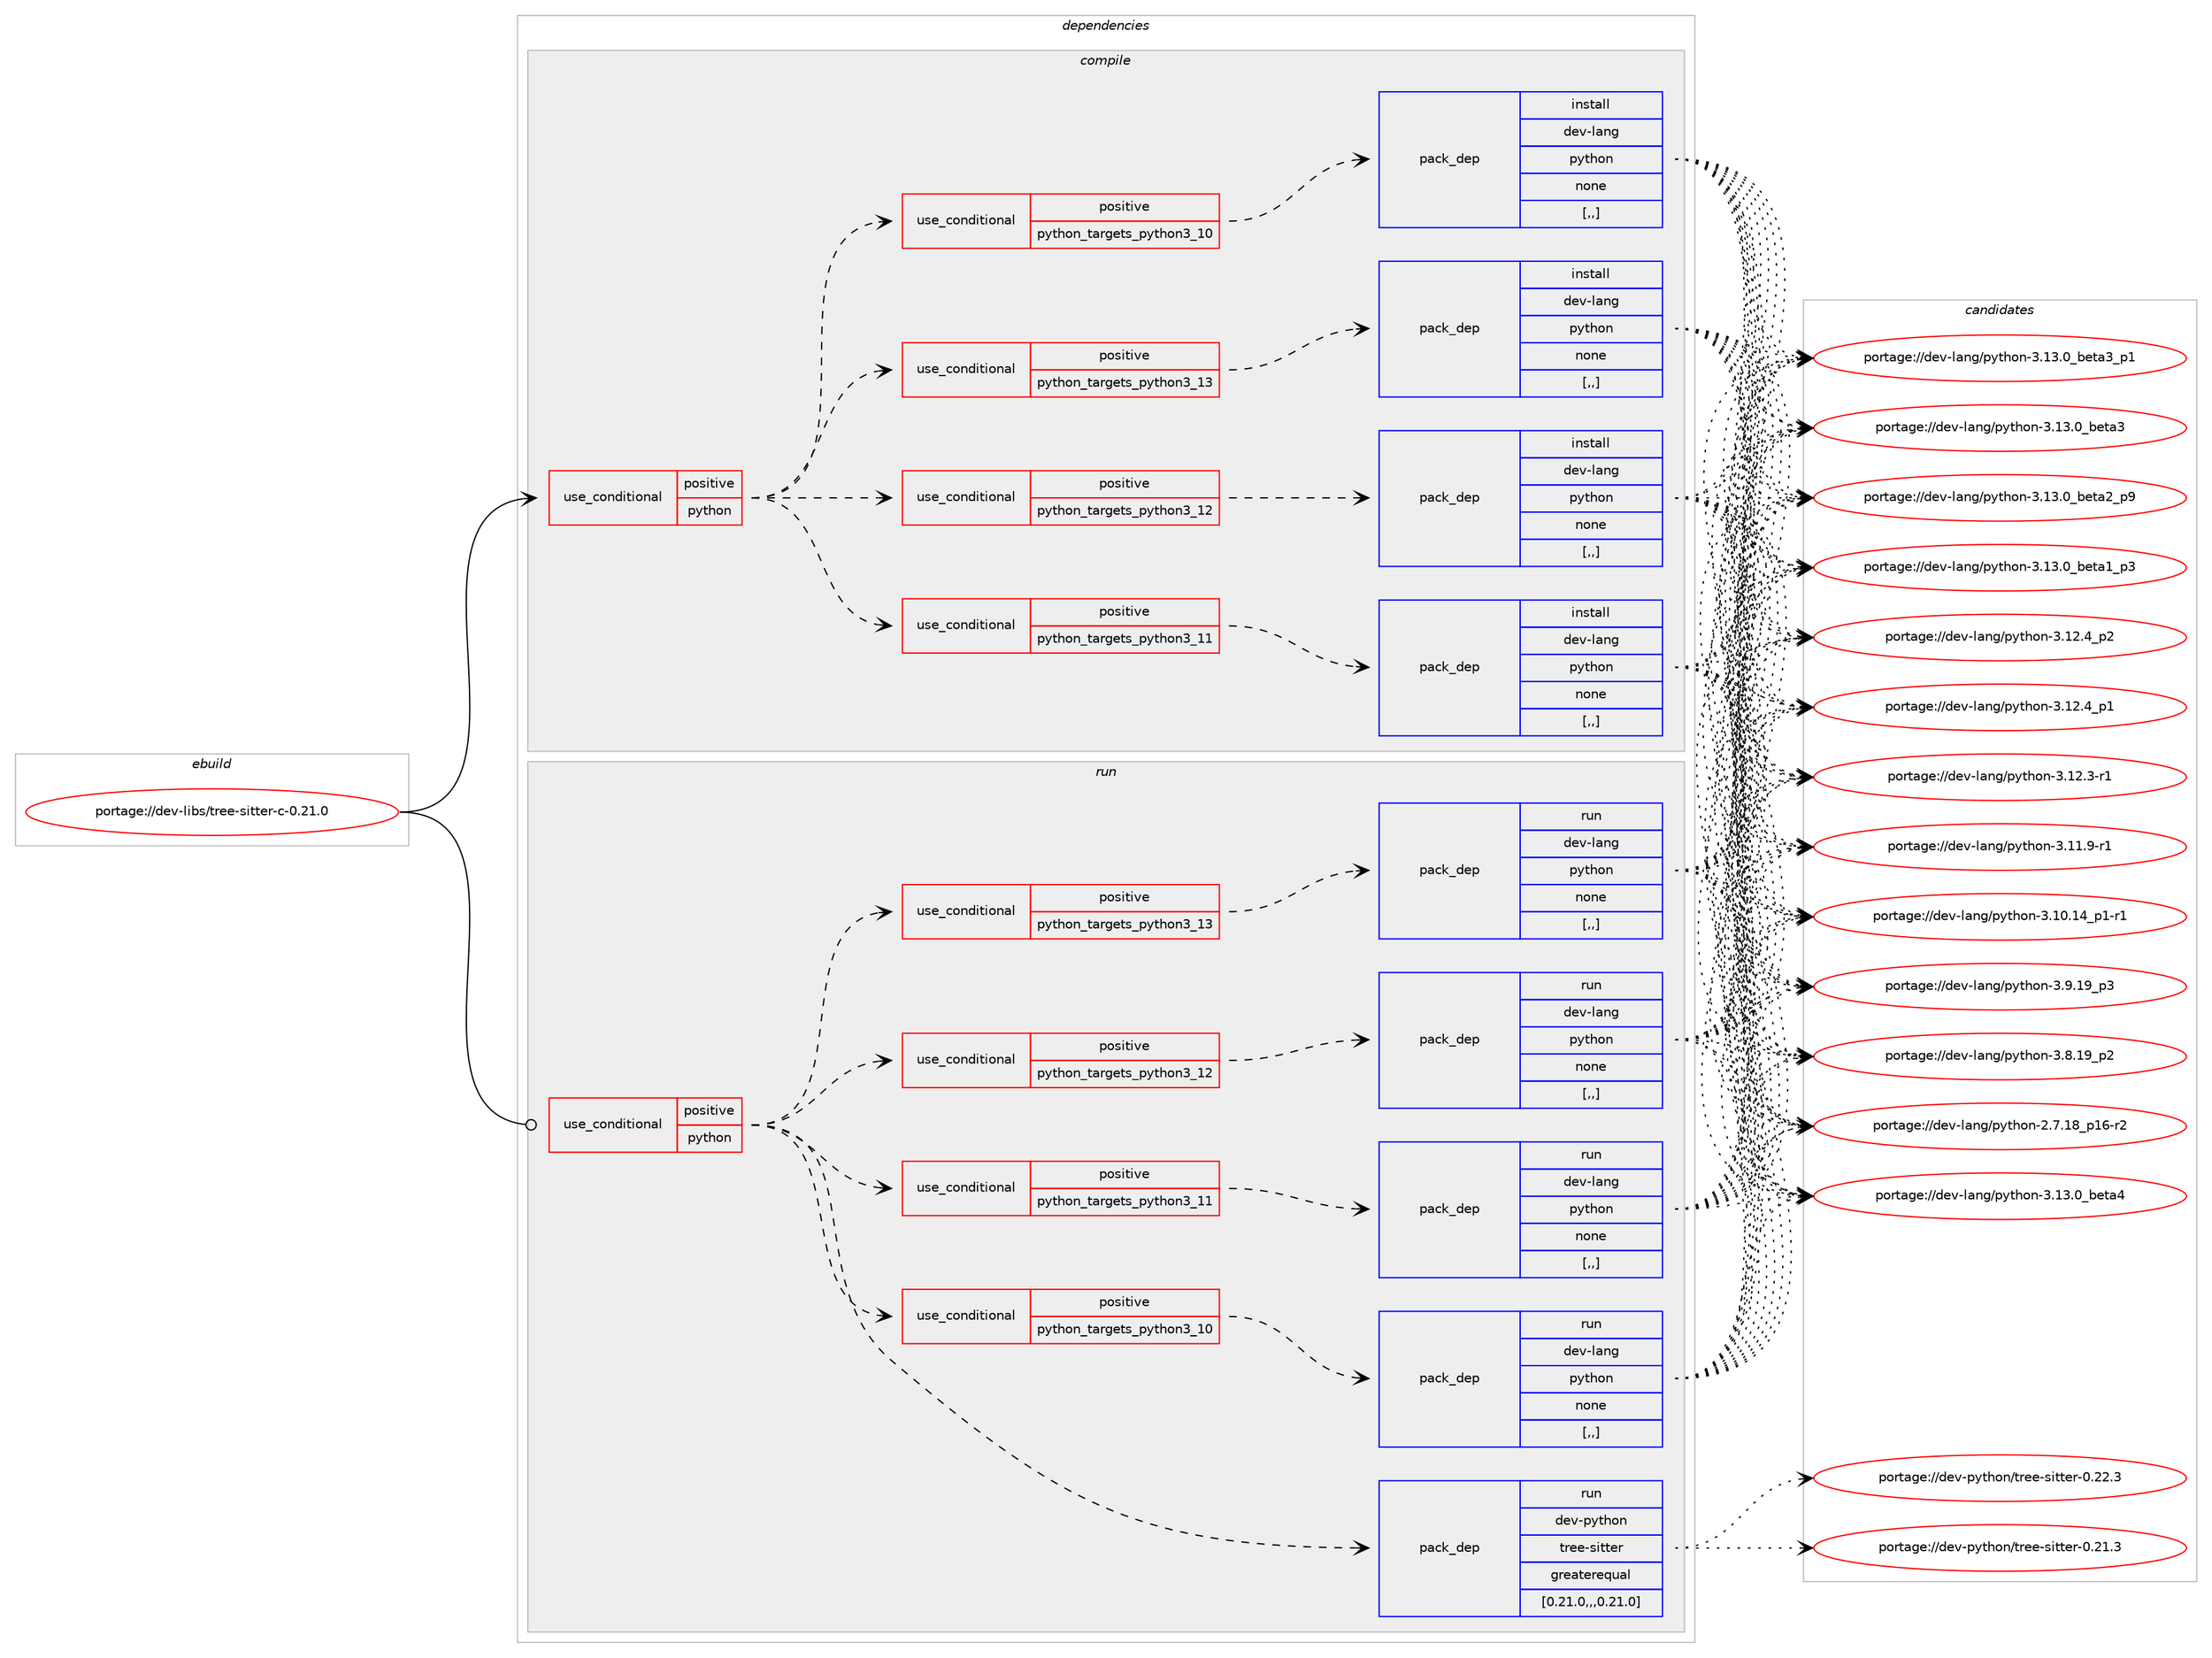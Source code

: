 digraph prolog {

# *************
# Graph options
# *************

newrank=true;
concentrate=true;
compound=true;
graph [rankdir=LR,fontname=Helvetica,fontsize=10,ranksep=1.5];#, ranksep=2.5, nodesep=0.2];
edge  [arrowhead=vee];
node  [fontname=Helvetica,fontsize=10];

# **********
# The ebuild
# **********

subgraph cluster_leftcol {
color=gray;
label=<<i>ebuild</i>>;
id [label="portage://dev-libs/tree-sitter-c-0.21.0", color=red, width=4, href="../dev-libs/tree-sitter-c-0.21.0.svg"];
}

# ****************
# The dependencies
# ****************

subgraph cluster_midcol {
color=gray;
label=<<i>dependencies</i>>;
subgraph cluster_compile {
fillcolor="#eeeeee";
style=filled;
label=<<i>compile</i>>;
subgraph cond28426 {
dependency114820 [label=<<TABLE BORDER="0" CELLBORDER="1" CELLSPACING="0" CELLPADDING="4"><TR><TD ROWSPAN="3" CELLPADDING="10">use_conditional</TD></TR><TR><TD>positive</TD></TR><TR><TD>python</TD></TR></TABLE>>, shape=none, color=red];
subgraph cond28427 {
dependency114821 [label=<<TABLE BORDER="0" CELLBORDER="1" CELLSPACING="0" CELLPADDING="4"><TR><TD ROWSPAN="3" CELLPADDING="10">use_conditional</TD></TR><TR><TD>positive</TD></TR><TR><TD>python_targets_python3_10</TD></TR></TABLE>>, shape=none, color=red];
subgraph pack85195 {
dependency114822 [label=<<TABLE BORDER="0" CELLBORDER="1" CELLSPACING="0" CELLPADDING="4" WIDTH="220"><TR><TD ROWSPAN="6" CELLPADDING="30">pack_dep</TD></TR><TR><TD WIDTH="110">install</TD></TR><TR><TD>dev-lang</TD></TR><TR><TD>python</TD></TR><TR><TD>none</TD></TR><TR><TD>[,,]</TD></TR></TABLE>>, shape=none, color=blue];
}
dependency114821:e -> dependency114822:w [weight=20,style="dashed",arrowhead="vee"];
}
dependency114820:e -> dependency114821:w [weight=20,style="dashed",arrowhead="vee"];
subgraph cond28428 {
dependency114823 [label=<<TABLE BORDER="0" CELLBORDER="1" CELLSPACING="0" CELLPADDING="4"><TR><TD ROWSPAN="3" CELLPADDING="10">use_conditional</TD></TR><TR><TD>positive</TD></TR><TR><TD>python_targets_python3_11</TD></TR></TABLE>>, shape=none, color=red];
subgraph pack85196 {
dependency114824 [label=<<TABLE BORDER="0" CELLBORDER="1" CELLSPACING="0" CELLPADDING="4" WIDTH="220"><TR><TD ROWSPAN="6" CELLPADDING="30">pack_dep</TD></TR><TR><TD WIDTH="110">install</TD></TR><TR><TD>dev-lang</TD></TR><TR><TD>python</TD></TR><TR><TD>none</TD></TR><TR><TD>[,,]</TD></TR></TABLE>>, shape=none, color=blue];
}
dependency114823:e -> dependency114824:w [weight=20,style="dashed",arrowhead="vee"];
}
dependency114820:e -> dependency114823:w [weight=20,style="dashed",arrowhead="vee"];
subgraph cond28429 {
dependency114825 [label=<<TABLE BORDER="0" CELLBORDER="1" CELLSPACING="0" CELLPADDING="4"><TR><TD ROWSPAN="3" CELLPADDING="10">use_conditional</TD></TR><TR><TD>positive</TD></TR><TR><TD>python_targets_python3_12</TD></TR></TABLE>>, shape=none, color=red];
subgraph pack85197 {
dependency114826 [label=<<TABLE BORDER="0" CELLBORDER="1" CELLSPACING="0" CELLPADDING="4" WIDTH="220"><TR><TD ROWSPAN="6" CELLPADDING="30">pack_dep</TD></TR><TR><TD WIDTH="110">install</TD></TR><TR><TD>dev-lang</TD></TR><TR><TD>python</TD></TR><TR><TD>none</TD></TR><TR><TD>[,,]</TD></TR></TABLE>>, shape=none, color=blue];
}
dependency114825:e -> dependency114826:w [weight=20,style="dashed",arrowhead="vee"];
}
dependency114820:e -> dependency114825:w [weight=20,style="dashed",arrowhead="vee"];
subgraph cond28430 {
dependency114827 [label=<<TABLE BORDER="0" CELLBORDER="1" CELLSPACING="0" CELLPADDING="4"><TR><TD ROWSPAN="3" CELLPADDING="10">use_conditional</TD></TR><TR><TD>positive</TD></TR><TR><TD>python_targets_python3_13</TD></TR></TABLE>>, shape=none, color=red];
subgraph pack85198 {
dependency114828 [label=<<TABLE BORDER="0" CELLBORDER="1" CELLSPACING="0" CELLPADDING="4" WIDTH="220"><TR><TD ROWSPAN="6" CELLPADDING="30">pack_dep</TD></TR><TR><TD WIDTH="110">install</TD></TR><TR><TD>dev-lang</TD></TR><TR><TD>python</TD></TR><TR><TD>none</TD></TR><TR><TD>[,,]</TD></TR></TABLE>>, shape=none, color=blue];
}
dependency114827:e -> dependency114828:w [weight=20,style="dashed",arrowhead="vee"];
}
dependency114820:e -> dependency114827:w [weight=20,style="dashed",arrowhead="vee"];
}
id:e -> dependency114820:w [weight=20,style="solid",arrowhead="vee"];
}
subgraph cluster_compileandrun {
fillcolor="#eeeeee";
style=filled;
label=<<i>compile and run</i>>;
}
subgraph cluster_run {
fillcolor="#eeeeee";
style=filled;
label=<<i>run</i>>;
subgraph cond28431 {
dependency114829 [label=<<TABLE BORDER="0" CELLBORDER="1" CELLSPACING="0" CELLPADDING="4"><TR><TD ROWSPAN="3" CELLPADDING="10">use_conditional</TD></TR><TR><TD>positive</TD></TR><TR><TD>python</TD></TR></TABLE>>, shape=none, color=red];
subgraph cond28432 {
dependency114830 [label=<<TABLE BORDER="0" CELLBORDER="1" CELLSPACING="0" CELLPADDING="4"><TR><TD ROWSPAN="3" CELLPADDING="10">use_conditional</TD></TR><TR><TD>positive</TD></TR><TR><TD>python_targets_python3_10</TD></TR></TABLE>>, shape=none, color=red];
subgraph pack85199 {
dependency114831 [label=<<TABLE BORDER="0" CELLBORDER="1" CELLSPACING="0" CELLPADDING="4" WIDTH="220"><TR><TD ROWSPAN="6" CELLPADDING="30">pack_dep</TD></TR><TR><TD WIDTH="110">run</TD></TR><TR><TD>dev-lang</TD></TR><TR><TD>python</TD></TR><TR><TD>none</TD></TR><TR><TD>[,,]</TD></TR></TABLE>>, shape=none, color=blue];
}
dependency114830:e -> dependency114831:w [weight=20,style="dashed",arrowhead="vee"];
}
dependency114829:e -> dependency114830:w [weight=20,style="dashed",arrowhead="vee"];
subgraph cond28433 {
dependency114832 [label=<<TABLE BORDER="0" CELLBORDER="1" CELLSPACING="0" CELLPADDING="4"><TR><TD ROWSPAN="3" CELLPADDING="10">use_conditional</TD></TR><TR><TD>positive</TD></TR><TR><TD>python_targets_python3_11</TD></TR></TABLE>>, shape=none, color=red];
subgraph pack85200 {
dependency114833 [label=<<TABLE BORDER="0" CELLBORDER="1" CELLSPACING="0" CELLPADDING="4" WIDTH="220"><TR><TD ROWSPAN="6" CELLPADDING="30">pack_dep</TD></TR><TR><TD WIDTH="110">run</TD></TR><TR><TD>dev-lang</TD></TR><TR><TD>python</TD></TR><TR><TD>none</TD></TR><TR><TD>[,,]</TD></TR></TABLE>>, shape=none, color=blue];
}
dependency114832:e -> dependency114833:w [weight=20,style="dashed",arrowhead="vee"];
}
dependency114829:e -> dependency114832:w [weight=20,style="dashed",arrowhead="vee"];
subgraph cond28434 {
dependency114834 [label=<<TABLE BORDER="0" CELLBORDER="1" CELLSPACING="0" CELLPADDING="4"><TR><TD ROWSPAN="3" CELLPADDING="10">use_conditional</TD></TR><TR><TD>positive</TD></TR><TR><TD>python_targets_python3_12</TD></TR></TABLE>>, shape=none, color=red];
subgraph pack85201 {
dependency114835 [label=<<TABLE BORDER="0" CELLBORDER="1" CELLSPACING="0" CELLPADDING="4" WIDTH="220"><TR><TD ROWSPAN="6" CELLPADDING="30">pack_dep</TD></TR><TR><TD WIDTH="110">run</TD></TR><TR><TD>dev-lang</TD></TR><TR><TD>python</TD></TR><TR><TD>none</TD></TR><TR><TD>[,,]</TD></TR></TABLE>>, shape=none, color=blue];
}
dependency114834:e -> dependency114835:w [weight=20,style="dashed",arrowhead="vee"];
}
dependency114829:e -> dependency114834:w [weight=20,style="dashed",arrowhead="vee"];
subgraph cond28435 {
dependency114836 [label=<<TABLE BORDER="0" CELLBORDER="1" CELLSPACING="0" CELLPADDING="4"><TR><TD ROWSPAN="3" CELLPADDING="10">use_conditional</TD></TR><TR><TD>positive</TD></TR><TR><TD>python_targets_python3_13</TD></TR></TABLE>>, shape=none, color=red];
subgraph pack85202 {
dependency114837 [label=<<TABLE BORDER="0" CELLBORDER="1" CELLSPACING="0" CELLPADDING="4" WIDTH="220"><TR><TD ROWSPAN="6" CELLPADDING="30">pack_dep</TD></TR><TR><TD WIDTH="110">run</TD></TR><TR><TD>dev-lang</TD></TR><TR><TD>python</TD></TR><TR><TD>none</TD></TR><TR><TD>[,,]</TD></TR></TABLE>>, shape=none, color=blue];
}
dependency114836:e -> dependency114837:w [weight=20,style="dashed",arrowhead="vee"];
}
dependency114829:e -> dependency114836:w [weight=20,style="dashed",arrowhead="vee"];
subgraph pack85203 {
dependency114838 [label=<<TABLE BORDER="0" CELLBORDER="1" CELLSPACING="0" CELLPADDING="4" WIDTH="220"><TR><TD ROWSPAN="6" CELLPADDING="30">pack_dep</TD></TR><TR><TD WIDTH="110">run</TD></TR><TR><TD>dev-python</TD></TR><TR><TD>tree-sitter</TD></TR><TR><TD>greaterequal</TD></TR><TR><TD>[0.21.0,,,0.21.0]</TD></TR></TABLE>>, shape=none, color=blue];
}
dependency114829:e -> dependency114838:w [weight=20,style="dashed",arrowhead="vee"];
}
id:e -> dependency114829:w [weight=20,style="solid",arrowhead="odot"];
}
}

# **************
# The candidates
# **************

subgraph cluster_choices {
rank=same;
color=gray;
label=<<i>candidates</i>>;

subgraph choice85195 {
color=black;
nodesep=1;
choice1001011184510897110103471121211161041111104551464951464895981011169752 [label="portage://dev-lang/python-3.13.0_beta4", color=red, width=4,href="../dev-lang/python-3.13.0_beta4.svg"];
choice10010111845108971101034711212111610411111045514649514648959810111697519511249 [label="portage://dev-lang/python-3.13.0_beta3_p1", color=red, width=4,href="../dev-lang/python-3.13.0_beta3_p1.svg"];
choice1001011184510897110103471121211161041111104551464951464895981011169751 [label="portage://dev-lang/python-3.13.0_beta3", color=red, width=4,href="../dev-lang/python-3.13.0_beta3.svg"];
choice10010111845108971101034711212111610411111045514649514648959810111697509511257 [label="portage://dev-lang/python-3.13.0_beta2_p9", color=red, width=4,href="../dev-lang/python-3.13.0_beta2_p9.svg"];
choice10010111845108971101034711212111610411111045514649514648959810111697499511251 [label="portage://dev-lang/python-3.13.0_beta1_p3", color=red, width=4,href="../dev-lang/python-3.13.0_beta1_p3.svg"];
choice100101118451089711010347112121116104111110455146495046529511250 [label="portage://dev-lang/python-3.12.4_p2", color=red, width=4,href="../dev-lang/python-3.12.4_p2.svg"];
choice100101118451089711010347112121116104111110455146495046529511249 [label="portage://dev-lang/python-3.12.4_p1", color=red, width=4,href="../dev-lang/python-3.12.4_p1.svg"];
choice100101118451089711010347112121116104111110455146495046514511449 [label="portage://dev-lang/python-3.12.3-r1", color=red, width=4,href="../dev-lang/python-3.12.3-r1.svg"];
choice100101118451089711010347112121116104111110455146494946574511449 [label="portage://dev-lang/python-3.11.9-r1", color=red, width=4,href="../dev-lang/python-3.11.9-r1.svg"];
choice100101118451089711010347112121116104111110455146494846495295112494511449 [label="portage://dev-lang/python-3.10.14_p1-r1", color=red, width=4,href="../dev-lang/python-3.10.14_p1-r1.svg"];
choice100101118451089711010347112121116104111110455146574649579511251 [label="portage://dev-lang/python-3.9.19_p3", color=red, width=4,href="../dev-lang/python-3.9.19_p3.svg"];
choice100101118451089711010347112121116104111110455146564649579511250 [label="portage://dev-lang/python-3.8.19_p2", color=red, width=4,href="../dev-lang/python-3.8.19_p2.svg"];
choice100101118451089711010347112121116104111110455046554649569511249544511450 [label="portage://dev-lang/python-2.7.18_p16-r2", color=red, width=4,href="../dev-lang/python-2.7.18_p16-r2.svg"];
dependency114822:e -> choice1001011184510897110103471121211161041111104551464951464895981011169752:w [style=dotted,weight="100"];
dependency114822:e -> choice10010111845108971101034711212111610411111045514649514648959810111697519511249:w [style=dotted,weight="100"];
dependency114822:e -> choice1001011184510897110103471121211161041111104551464951464895981011169751:w [style=dotted,weight="100"];
dependency114822:e -> choice10010111845108971101034711212111610411111045514649514648959810111697509511257:w [style=dotted,weight="100"];
dependency114822:e -> choice10010111845108971101034711212111610411111045514649514648959810111697499511251:w [style=dotted,weight="100"];
dependency114822:e -> choice100101118451089711010347112121116104111110455146495046529511250:w [style=dotted,weight="100"];
dependency114822:e -> choice100101118451089711010347112121116104111110455146495046529511249:w [style=dotted,weight="100"];
dependency114822:e -> choice100101118451089711010347112121116104111110455146495046514511449:w [style=dotted,weight="100"];
dependency114822:e -> choice100101118451089711010347112121116104111110455146494946574511449:w [style=dotted,weight="100"];
dependency114822:e -> choice100101118451089711010347112121116104111110455146494846495295112494511449:w [style=dotted,weight="100"];
dependency114822:e -> choice100101118451089711010347112121116104111110455146574649579511251:w [style=dotted,weight="100"];
dependency114822:e -> choice100101118451089711010347112121116104111110455146564649579511250:w [style=dotted,weight="100"];
dependency114822:e -> choice100101118451089711010347112121116104111110455046554649569511249544511450:w [style=dotted,weight="100"];
}
subgraph choice85196 {
color=black;
nodesep=1;
choice1001011184510897110103471121211161041111104551464951464895981011169752 [label="portage://dev-lang/python-3.13.0_beta4", color=red, width=4,href="../dev-lang/python-3.13.0_beta4.svg"];
choice10010111845108971101034711212111610411111045514649514648959810111697519511249 [label="portage://dev-lang/python-3.13.0_beta3_p1", color=red, width=4,href="../dev-lang/python-3.13.0_beta3_p1.svg"];
choice1001011184510897110103471121211161041111104551464951464895981011169751 [label="portage://dev-lang/python-3.13.0_beta3", color=red, width=4,href="../dev-lang/python-3.13.0_beta3.svg"];
choice10010111845108971101034711212111610411111045514649514648959810111697509511257 [label="portage://dev-lang/python-3.13.0_beta2_p9", color=red, width=4,href="../dev-lang/python-3.13.0_beta2_p9.svg"];
choice10010111845108971101034711212111610411111045514649514648959810111697499511251 [label="portage://dev-lang/python-3.13.0_beta1_p3", color=red, width=4,href="../dev-lang/python-3.13.0_beta1_p3.svg"];
choice100101118451089711010347112121116104111110455146495046529511250 [label="portage://dev-lang/python-3.12.4_p2", color=red, width=4,href="../dev-lang/python-3.12.4_p2.svg"];
choice100101118451089711010347112121116104111110455146495046529511249 [label="portage://dev-lang/python-3.12.4_p1", color=red, width=4,href="../dev-lang/python-3.12.4_p1.svg"];
choice100101118451089711010347112121116104111110455146495046514511449 [label="portage://dev-lang/python-3.12.3-r1", color=red, width=4,href="../dev-lang/python-3.12.3-r1.svg"];
choice100101118451089711010347112121116104111110455146494946574511449 [label="portage://dev-lang/python-3.11.9-r1", color=red, width=4,href="../dev-lang/python-3.11.9-r1.svg"];
choice100101118451089711010347112121116104111110455146494846495295112494511449 [label="portage://dev-lang/python-3.10.14_p1-r1", color=red, width=4,href="../dev-lang/python-3.10.14_p1-r1.svg"];
choice100101118451089711010347112121116104111110455146574649579511251 [label="portage://dev-lang/python-3.9.19_p3", color=red, width=4,href="../dev-lang/python-3.9.19_p3.svg"];
choice100101118451089711010347112121116104111110455146564649579511250 [label="portage://dev-lang/python-3.8.19_p2", color=red, width=4,href="../dev-lang/python-3.8.19_p2.svg"];
choice100101118451089711010347112121116104111110455046554649569511249544511450 [label="portage://dev-lang/python-2.7.18_p16-r2", color=red, width=4,href="../dev-lang/python-2.7.18_p16-r2.svg"];
dependency114824:e -> choice1001011184510897110103471121211161041111104551464951464895981011169752:w [style=dotted,weight="100"];
dependency114824:e -> choice10010111845108971101034711212111610411111045514649514648959810111697519511249:w [style=dotted,weight="100"];
dependency114824:e -> choice1001011184510897110103471121211161041111104551464951464895981011169751:w [style=dotted,weight="100"];
dependency114824:e -> choice10010111845108971101034711212111610411111045514649514648959810111697509511257:w [style=dotted,weight="100"];
dependency114824:e -> choice10010111845108971101034711212111610411111045514649514648959810111697499511251:w [style=dotted,weight="100"];
dependency114824:e -> choice100101118451089711010347112121116104111110455146495046529511250:w [style=dotted,weight="100"];
dependency114824:e -> choice100101118451089711010347112121116104111110455146495046529511249:w [style=dotted,weight="100"];
dependency114824:e -> choice100101118451089711010347112121116104111110455146495046514511449:w [style=dotted,weight="100"];
dependency114824:e -> choice100101118451089711010347112121116104111110455146494946574511449:w [style=dotted,weight="100"];
dependency114824:e -> choice100101118451089711010347112121116104111110455146494846495295112494511449:w [style=dotted,weight="100"];
dependency114824:e -> choice100101118451089711010347112121116104111110455146574649579511251:w [style=dotted,weight="100"];
dependency114824:e -> choice100101118451089711010347112121116104111110455146564649579511250:w [style=dotted,weight="100"];
dependency114824:e -> choice100101118451089711010347112121116104111110455046554649569511249544511450:w [style=dotted,weight="100"];
}
subgraph choice85197 {
color=black;
nodesep=1;
choice1001011184510897110103471121211161041111104551464951464895981011169752 [label="portage://dev-lang/python-3.13.0_beta4", color=red, width=4,href="../dev-lang/python-3.13.0_beta4.svg"];
choice10010111845108971101034711212111610411111045514649514648959810111697519511249 [label="portage://dev-lang/python-3.13.0_beta3_p1", color=red, width=4,href="../dev-lang/python-3.13.0_beta3_p1.svg"];
choice1001011184510897110103471121211161041111104551464951464895981011169751 [label="portage://dev-lang/python-3.13.0_beta3", color=red, width=4,href="../dev-lang/python-3.13.0_beta3.svg"];
choice10010111845108971101034711212111610411111045514649514648959810111697509511257 [label="portage://dev-lang/python-3.13.0_beta2_p9", color=red, width=4,href="../dev-lang/python-3.13.0_beta2_p9.svg"];
choice10010111845108971101034711212111610411111045514649514648959810111697499511251 [label="portage://dev-lang/python-3.13.0_beta1_p3", color=red, width=4,href="../dev-lang/python-3.13.0_beta1_p3.svg"];
choice100101118451089711010347112121116104111110455146495046529511250 [label="portage://dev-lang/python-3.12.4_p2", color=red, width=4,href="../dev-lang/python-3.12.4_p2.svg"];
choice100101118451089711010347112121116104111110455146495046529511249 [label="portage://dev-lang/python-3.12.4_p1", color=red, width=4,href="../dev-lang/python-3.12.4_p1.svg"];
choice100101118451089711010347112121116104111110455146495046514511449 [label="portage://dev-lang/python-3.12.3-r1", color=red, width=4,href="../dev-lang/python-3.12.3-r1.svg"];
choice100101118451089711010347112121116104111110455146494946574511449 [label="portage://dev-lang/python-3.11.9-r1", color=red, width=4,href="../dev-lang/python-3.11.9-r1.svg"];
choice100101118451089711010347112121116104111110455146494846495295112494511449 [label="portage://dev-lang/python-3.10.14_p1-r1", color=red, width=4,href="../dev-lang/python-3.10.14_p1-r1.svg"];
choice100101118451089711010347112121116104111110455146574649579511251 [label="portage://dev-lang/python-3.9.19_p3", color=red, width=4,href="../dev-lang/python-3.9.19_p3.svg"];
choice100101118451089711010347112121116104111110455146564649579511250 [label="portage://dev-lang/python-3.8.19_p2", color=red, width=4,href="../dev-lang/python-3.8.19_p2.svg"];
choice100101118451089711010347112121116104111110455046554649569511249544511450 [label="portage://dev-lang/python-2.7.18_p16-r2", color=red, width=4,href="../dev-lang/python-2.7.18_p16-r2.svg"];
dependency114826:e -> choice1001011184510897110103471121211161041111104551464951464895981011169752:w [style=dotted,weight="100"];
dependency114826:e -> choice10010111845108971101034711212111610411111045514649514648959810111697519511249:w [style=dotted,weight="100"];
dependency114826:e -> choice1001011184510897110103471121211161041111104551464951464895981011169751:w [style=dotted,weight="100"];
dependency114826:e -> choice10010111845108971101034711212111610411111045514649514648959810111697509511257:w [style=dotted,weight="100"];
dependency114826:e -> choice10010111845108971101034711212111610411111045514649514648959810111697499511251:w [style=dotted,weight="100"];
dependency114826:e -> choice100101118451089711010347112121116104111110455146495046529511250:w [style=dotted,weight="100"];
dependency114826:e -> choice100101118451089711010347112121116104111110455146495046529511249:w [style=dotted,weight="100"];
dependency114826:e -> choice100101118451089711010347112121116104111110455146495046514511449:w [style=dotted,weight="100"];
dependency114826:e -> choice100101118451089711010347112121116104111110455146494946574511449:w [style=dotted,weight="100"];
dependency114826:e -> choice100101118451089711010347112121116104111110455146494846495295112494511449:w [style=dotted,weight="100"];
dependency114826:e -> choice100101118451089711010347112121116104111110455146574649579511251:w [style=dotted,weight="100"];
dependency114826:e -> choice100101118451089711010347112121116104111110455146564649579511250:w [style=dotted,weight="100"];
dependency114826:e -> choice100101118451089711010347112121116104111110455046554649569511249544511450:w [style=dotted,weight="100"];
}
subgraph choice85198 {
color=black;
nodesep=1;
choice1001011184510897110103471121211161041111104551464951464895981011169752 [label="portage://dev-lang/python-3.13.0_beta4", color=red, width=4,href="../dev-lang/python-3.13.0_beta4.svg"];
choice10010111845108971101034711212111610411111045514649514648959810111697519511249 [label="portage://dev-lang/python-3.13.0_beta3_p1", color=red, width=4,href="../dev-lang/python-3.13.0_beta3_p1.svg"];
choice1001011184510897110103471121211161041111104551464951464895981011169751 [label="portage://dev-lang/python-3.13.0_beta3", color=red, width=4,href="../dev-lang/python-3.13.0_beta3.svg"];
choice10010111845108971101034711212111610411111045514649514648959810111697509511257 [label="portage://dev-lang/python-3.13.0_beta2_p9", color=red, width=4,href="../dev-lang/python-3.13.0_beta2_p9.svg"];
choice10010111845108971101034711212111610411111045514649514648959810111697499511251 [label="portage://dev-lang/python-3.13.0_beta1_p3", color=red, width=4,href="../dev-lang/python-3.13.0_beta1_p3.svg"];
choice100101118451089711010347112121116104111110455146495046529511250 [label="portage://dev-lang/python-3.12.4_p2", color=red, width=4,href="../dev-lang/python-3.12.4_p2.svg"];
choice100101118451089711010347112121116104111110455146495046529511249 [label="portage://dev-lang/python-3.12.4_p1", color=red, width=4,href="../dev-lang/python-3.12.4_p1.svg"];
choice100101118451089711010347112121116104111110455146495046514511449 [label="portage://dev-lang/python-3.12.3-r1", color=red, width=4,href="../dev-lang/python-3.12.3-r1.svg"];
choice100101118451089711010347112121116104111110455146494946574511449 [label="portage://dev-lang/python-3.11.9-r1", color=red, width=4,href="../dev-lang/python-3.11.9-r1.svg"];
choice100101118451089711010347112121116104111110455146494846495295112494511449 [label="portage://dev-lang/python-3.10.14_p1-r1", color=red, width=4,href="../dev-lang/python-3.10.14_p1-r1.svg"];
choice100101118451089711010347112121116104111110455146574649579511251 [label="portage://dev-lang/python-3.9.19_p3", color=red, width=4,href="../dev-lang/python-3.9.19_p3.svg"];
choice100101118451089711010347112121116104111110455146564649579511250 [label="portage://dev-lang/python-3.8.19_p2", color=red, width=4,href="../dev-lang/python-3.8.19_p2.svg"];
choice100101118451089711010347112121116104111110455046554649569511249544511450 [label="portage://dev-lang/python-2.7.18_p16-r2", color=red, width=4,href="../dev-lang/python-2.7.18_p16-r2.svg"];
dependency114828:e -> choice1001011184510897110103471121211161041111104551464951464895981011169752:w [style=dotted,weight="100"];
dependency114828:e -> choice10010111845108971101034711212111610411111045514649514648959810111697519511249:w [style=dotted,weight="100"];
dependency114828:e -> choice1001011184510897110103471121211161041111104551464951464895981011169751:w [style=dotted,weight="100"];
dependency114828:e -> choice10010111845108971101034711212111610411111045514649514648959810111697509511257:w [style=dotted,weight="100"];
dependency114828:e -> choice10010111845108971101034711212111610411111045514649514648959810111697499511251:w [style=dotted,weight="100"];
dependency114828:e -> choice100101118451089711010347112121116104111110455146495046529511250:w [style=dotted,weight="100"];
dependency114828:e -> choice100101118451089711010347112121116104111110455146495046529511249:w [style=dotted,weight="100"];
dependency114828:e -> choice100101118451089711010347112121116104111110455146495046514511449:w [style=dotted,weight="100"];
dependency114828:e -> choice100101118451089711010347112121116104111110455146494946574511449:w [style=dotted,weight="100"];
dependency114828:e -> choice100101118451089711010347112121116104111110455146494846495295112494511449:w [style=dotted,weight="100"];
dependency114828:e -> choice100101118451089711010347112121116104111110455146574649579511251:w [style=dotted,weight="100"];
dependency114828:e -> choice100101118451089711010347112121116104111110455146564649579511250:w [style=dotted,weight="100"];
dependency114828:e -> choice100101118451089711010347112121116104111110455046554649569511249544511450:w [style=dotted,weight="100"];
}
subgraph choice85199 {
color=black;
nodesep=1;
choice1001011184510897110103471121211161041111104551464951464895981011169752 [label="portage://dev-lang/python-3.13.0_beta4", color=red, width=4,href="../dev-lang/python-3.13.0_beta4.svg"];
choice10010111845108971101034711212111610411111045514649514648959810111697519511249 [label="portage://dev-lang/python-3.13.0_beta3_p1", color=red, width=4,href="../dev-lang/python-3.13.0_beta3_p1.svg"];
choice1001011184510897110103471121211161041111104551464951464895981011169751 [label="portage://dev-lang/python-3.13.0_beta3", color=red, width=4,href="../dev-lang/python-3.13.0_beta3.svg"];
choice10010111845108971101034711212111610411111045514649514648959810111697509511257 [label="portage://dev-lang/python-3.13.0_beta2_p9", color=red, width=4,href="../dev-lang/python-3.13.0_beta2_p9.svg"];
choice10010111845108971101034711212111610411111045514649514648959810111697499511251 [label="portage://dev-lang/python-3.13.0_beta1_p3", color=red, width=4,href="../dev-lang/python-3.13.0_beta1_p3.svg"];
choice100101118451089711010347112121116104111110455146495046529511250 [label="portage://dev-lang/python-3.12.4_p2", color=red, width=4,href="../dev-lang/python-3.12.4_p2.svg"];
choice100101118451089711010347112121116104111110455146495046529511249 [label="portage://dev-lang/python-3.12.4_p1", color=red, width=4,href="../dev-lang/python-3.12.4_p1.svg"];
choice100101118451089711010347112121116104111110455146495046514511449 [label="portage://dev-lang/python-3.12.3-r1", color=red, width=4,href="../dev-lang/python-3.12.3-r1.svg"];
choice100101118451089711010347112121116104111110455146494946574511449 [label="portage://dev-lang/python-3.11.9-r1", color=red, width=4,href="../dev-lang/python-3.11.9-r1.svg"];
choice100101118451089711010347112121116104111110455146494846495295112494511449 [label="portage://dev-lang/python-3.10.14_p1-r1", color=red, width=4,href="../dev-lang/python-3.10.14_p1-r1.svg"];
choice100101118451089711010347112121116104111110455146574649579511251 [label="portage://dev-lang/python-3.9.19_p3", color=red, width=4,href="../dev-lang/python-3.9.19_p3.svg"];
choice100101118451089711010347112121116104111110455146564649579511250 [label="portage://dev-lang/python-3.8.19_p2", color=red, width=4,href="../dev-lang/python-3.8.19_p2.svg"];
choice100101118451089711010347112121116104111110455046554649569511249544511450 [label="portage://dev-lang/python-2.7.18_p16-r2", color=red, width=4,href="../dev-lang/python-2.7.18_p16-r2.svg"];
dependency114831:e -> choice1001011184510897110103471121211161041111104551464951464895981011169752:w [style=dotted,weight="100"];
dependency114831:e -> choice10010111845108971101034711212111610411111045514649514648959810111697519511249:w [style=dotted,weight="100"];
dependency114831:e -> choice1001011184510897110103471121211161041111104551464951464895981011169751:w [style=dotted,weight="100"];
dependency114831:e -> choice10010111845108971101034711212111610411111045514649514648959810111697509511257:w [style=dotted,weight="100"];
dependency114831:e -> choice10010111845108971101034711212111610411111045514649514648959810111697499511251:w [style=dotted,weight="100"];
dependency114831:e -> choice100101118451089711010347112121116104111110455146495046529511250:w [style=dotted,weight="100"];
dependency114831:e -> choice100101118451089711010347112121116104111110455146495046529511249:w [style=dotted,weight="100"];
dependency114831:e -> choice100101118451089711010347112121116104111110455146495046514511449:w [style=dotted,weight="100"];
dependency114831:e -> choice100101118451089711010347112121116104111110455146494946574511449:w [style=dotted,weight="100"];
dependency114831:e -> choice100101118451089711010347112121116104111110455146494846495295112494511449:w [style=dotted,weight="100"];
dependency114831:e -> choice100101118451089711010347112121116104111110455146574649579511251:w [style=dotted,weight="100"];
dependency114831:e -> choice100101118451089711010347112121116104111110455146564649579511250:w [style=dotted,weight="100"];
dependency114831:e -> choice100101118451089711010347112121116104111110455046554649569511249544511450:w [style=dotted,weight="100"];
}
subgraph choice85200 {
color=black;
nodesep=1;
choice1001011184510897110103471121211161041111104551464951464895981011169752 [label="portage://dev-lang/python-3.13.0_beta4", color=red, width=4,href="../dev-lang/python-3.13.0_beta4.svg"];
choice10010111845108971101034711212111610411111045514649514648959810111697519511249 [label="portage://dev-lang/python-3.13.0_beta3_p1", color=red, width=4,href="../dev-lang/python-3.13.0_beta3_p1.svg"];
choice1001011184510897110103471121211161041111104551464951464895981011169751 [label="portage://dev-lang/python-3.13.0_beta3", color=red, width=4,href="../dev-lang/python-3.13.0_beta3.svg"];
choice10010111845108971101034711212111610411111045514649514648959810111697509511257 [label="portage://dev-lang/python-3.13.0_beta2_p9", color=red, width=4,href="../dev-lang/python-3.13.0_beta2_p9.svg"];
choice10010111845108971101034711212111610411111045514649514648959810111697499511251 [label="portage://dev-lang/python-3.13.0_beta1_p3", color=red, width=4,href="../dev-lang/python-3.13.0_beta1_p3.svg"];
choice100101118451089711010347112121116104111110455146495046529511250 [label="portage://dev-lang/python-3.12.4_p2", color=red, width=4,href="../dev-lang/python-3.12.4_p2.svg"];
choice100101118451089711010347112121116104111110455146495046529511249 [label="portage://dev-lang/python-3.12.4_p1", color=red, width=4,href="../dev-lang/python-3.12.4_p1.svg"];
choice100101118451089711010347112121116104111110455146495046514511449 [label="portage://dev-lang/python-3.12.3-r1", color=red, width=4,href="../dev-lang/python-3.12.3-r1.svg"];
choice100101118451089711010347112121116104111110455146494946574511449 [label="portage://dev-lang/python-3.11.9-r1", color=red, width=4,href="../dev-lang/python-3.11.9-r1.svg"];
choice100101118451089711010347112121116104111110455146494846495295112494511449 [label="portage://dev-lang/python-3.10.14_p1-r1", color=red, width=4,href="../dev-lang/python-3.10.14_p1-r1.svg"];
choice100101118451089711010347112121116104111110455146574649579511251 [label="portage://dev-lang/python-3.9.19_p3", color=red, width=4,href="../dev-lang/python-3.9.19_p3.svg"];
choice100101118451089711010347112121116104111110455146564649579511250 [label="portage://dev-lang/python-3.8.19_p2", color=red, width=4,href="../dev-lang/python-3.8.19_p2.svg"];
choice100101118451089711010347112121116104111110455046554649569511249544511450 [label="portage://dev-lang/python-2.7.18_p16-r2", color=red, width=4,href="../dev-lang/python-2.7.18_p16-r2.svg"];
dependency114833:e -> choice1001011184510897110103471121211161041111104551464951464895981011169752:w [style=dotted,weight="100"];
dependency114833:e -> choice10010111845108971101034711212111610411111045514649514648959810111697519511249:w [style=dotted,weight="100"];
dependency114833:e -> choice1001011184510897110103471121211161041111104551464951464895981011169751:w [style=dotted,weight="100"];
dependency114833:e -> choice10010111845108971101034711212111610411111045514649514648959810111697509511257:w [style=dotted,weight="100"];
dependency114833:e -> choice10010111845108971101034711212111610411111045514649514648959810111697499511251:w [style=dotted,weight="100"];
dependency114833:e -> choice100101118451089711010347112121116104111110455146495046529511250:w [style=dotted,weight="100"];
dependency114833:e -> choice100101118451089711010347112121116104111110455146495046529511249:w [style=dotted,weight="100"];
dependency114833:e -> choice100101118451089711010347112121116104111110455146495046514511449:w [style=dotted,weight="100"];
dependency114833:e -> choice100101118451089711010347112121116104111110455146494946574511449:w [style=dotted,weight="100"];
dependency114833:e -> choice100101118451089711010347112121116104111110455146494846495295112494511449:w [style=dotted,weight="100"];
dependency114833:e -> choice100101118451089711010347112121116104111110455146574649579511251:w [style=dotted,weight="100"];
dependency114833:e -> choice100101118451089711010347112121116104111110455146564649579511250:w [style=dotted,weight="100"];
dependency114833:e -> choice100101118451089711010347112121116104111110455046554649569511249544511450:w [style=dotted,weight="100"];
}
subgraph choice85201 {
color=black;
nodesep=1;
choice1001011184510897110103471121211161041111104551464951464895981011169752 [label="portage://dev-lang/python-3.13.0_beta4", color=red, width=4,href="../dev-lang/python-3.13.0_beta4.svg"];
choice10010111845108971101034711212111610411111045514649514648959810111697519511249 [label="portage://dev-lang/python-3.13.0_beta3_p1", color=red, width=4,href="../dev-lang/python-3.13.0_beta3_p1.svg"];
choice1001011184510897110103471121211161041111104551464951464895981011169751 [label="portage://dev-lang/python-3.13.0_beta3", color=red, width=4,href="../dev-lang/python-3.13.0_beta3.svg"];
choice10010111845108971101034711212111610411111045514649514648959810111697509511257 [label="portage://dev-lang/python-3.13.0_beta2_p9", color=red, width=4,href="../dev-lang/python-3.13.0_beta2_p9.svg"];
choice10010111845108971101034711212111610411111045514649514648959810111697499511251 [label="portage://dev-lang/python-3.13.0_beta1_p3", color=red, width=4,href="../dev-lang/python-3.13.0_beta1_p3.svg"];
choice100101118451089711010347112121116104111110455146495046529511250 [label="portage://dev-lang/python-3.12.4_p2", color=red, width=4,href="../dev-lang/python-3.12.4_p2.svg"];
choice100101118451089711010347112121116104111110455146495046529511249 [label="portage://dev-lang/python-3.12.4_p1", color=red, width=4,href="../dev-lang/python-3.12.4_p1.svg"];
choice100101118451089711010347112121116104111110455146495046514511449 [label="portage://dev-lang/python-3.12.3-r1", color=red, width=4,href="../dev-lang/python-3.12.3-r1.svg"];
choice100101118451089711010347112121116104111110455146494946574511449 [label="portage://dev-lang/python-3.11.9-r1", color=red, width=4,href="../dev-lang/python-3.11.9-r1.svg"];
choice100101118451089711010347112121116104111110455146494846495295112494511449 [label="portage://dev-lang/python-3.10.14_p1-r1", color=red, width=4,href="../dev-lang/python-3.10.14_p1-r1.svg"];
choice100101118451089711010347112121116104111110455146574649579511251 [label="portage://dev-lang/python-3.9.19_p3", color=red, width=4,href="../dev-lang/python-3.9.19_p3.svg"];
choice100101118451089711010347112121116104111110455146564649579511250 [label="portage://dev-lang/python-3.8.19_p2", color=red, width=4,href="../dev-lang/python-3.8.19_p2.svg"];
choice100101118451089711010347112121116104111110455046554649569511249544511450 [label="portage://dev-lang/python-2.7.18_p16-r2", color=red, width=4,href="../dev-lang/python-2.7.18_p16-r2.svg"];
dependency114835:e -> choice1001011184510897110103471121211161041111104551464951464895981011169752:w [style=dotted,weight="100"];
dependency114835:e -> choice10010111845108971101034711212111610411111045514649514648959810111697519511249:w [style=dotted,weight="100"];
dependency114835:e -> choice1001011184510897110103471121211161041111104551464951464895981011169751:w [style=dotted,weight="100"];
dependency114835:e -> choice10010111845108971101034711212111610411111045514649514648959810111697509511257:w [style=dotted,weight="100"];
dependency114835:e -> choice10010111845108971101034711212111610411111045514649514648959810111697499511251:w [style=dotted,weight="100"];
dependency114835:e -> choice100101118451089711010347112121116104111110455146495046529511250:w [style=dotted,weight="100"];
dependency114835:e -> choice100101118451089711010347112121116104111110455146495046529511249:w [style=dotted,weight="100"];
dependency114835:e -> choice100101118451089711010347112121116104111110455146495046514511449:w [style=dotted,weight="100"];
dependency114835:e -> choice100101118451089711010347112121116104111110455146494946574511449:w [style=dotted,weight="100"];
dependency114835:e -> choice100101118451089711010347112121116104111110455146494846495295112494511449:w [style=dotted,weight="100"];
dependency114835:e -> choice100101118451089711010347112121116104111110455146574649579511251:w [style=dotted,weight="100"];
dependency114835:e -> choice100101118451089711010347112121116104111110455146564649579511250:w [style=dotted,weight="100"];
dependency114835:e -> choice100101118451089711010347112121116104111110455046554649569511249544511450:w [style=dotted,weight="100"];
}
subgraph choice85202 {
color=black;
nodesep=1;
choice1001011184510897110103471121211161041111104551464951464895981011169752 [label="portage://dev-lang/python-3.13.0_beta4", color=red, width=4,href="../dev-lang/python-3.13.0_beta4.svg"];
choice10010111845108971101034711212111610411111045514649514648959810111697519511249 [label="portage://dev-lang/python-3.13.0_beta3_p1", color=red, width=4,href="../dev-lang/python-3.13.0_beta3_p1.svg"];
choice1001011184510897110103471121211161041111104551464951464895981011169751 [label="portage://dev-lang/python-3.13.0_beta3", color=red, width=4,href="../dev-lang/python-3.13.0_beta3.svg"];
choice10010111845108971101034711212111610411111045514649514648959810111697509511257 [label="portage://dev-lang/python-3.13.0_beta2_p9", color=red, width=4,href="../dev-lang/python-3.13.0_beta2_p9.svg"];
choice10010111845108971101034711212111610411111045514649514648959810111697499511251 [label="portage://dev-lang/python-3.13.0_beta1_p3", color=red, width=4,href="../dev-lang/python-3.13.0_beta1_p3.svg"];
choice100101118451089711010347112121116104111110455146495046529511250 [label="portage://dev-lang/python-3.12.4_p2", color=red, width=4,href="../dev-lang/python-3.12.4_p2.svg"];
choice100101118451089711010347112121116104111110455146495046529511249 [label="portage://dev-lang/python-3.12.4_p1", color=red, width=4,href="../dev-lang/python-3.12.4_p1.svg"];
choice100101118451089711010347112121116104111110455146495046514511449 [label="portage://dev-lang/python-3.12.3-r1", color=red, width=4,href="../dev-lang/python-3.12.3-r1.svg"];
choice100101118451089711010347112121116104111110455146494946574511449 [label="portage://dev-lang/python-3.11.9-r1", color=red, width=4,href="../dev-lang/python-3.11.9-r1.svg"];
choice100101118451089711010347112121116104111110455146494846495295112494511449 [label="portage://dev-lang/python-3.10.14_p1-r1", color=red, width=4,href="../dev-lang/python-3.10.14_p1-r1.svg"];
choice100101118451089711010347112121116104111110455146574649579511251 [label="portage://dev-lang/python-3.9.19_p3", color=red, width=4,href="../dev-lang/python-3.9.19_p3.svg"];
choice100101118451089711010347112121116104111110455146564649579511250 [label="portage://dev-lang/python-3.8.19_p2", color=red, width=4,href="../dev-lang/python-3.8.19_p2.svg"];
choice100101118451089711010347112121116104111110455046554649569511249544511450 [label="portage://dev-lang/python-2.7.18_p16-r2", color=red, width=4,href="../dev-lang/python-2.7.18_p16-r2.svg"];
dependency114837:e -> choice1001011184510897110103471121211161041111104551464951464895981011169752:w [style=dotted,weight="100"];
dependency114837:e -> choice10010111845108971101034711212111610411111045514649514648959810111697519511249:w [style=dotted,weight="100"];
dependency114837:e -> choice1001011184510897110103471121211161041111104551464951464895981011169751:w [style=dotted,weight="100"];
dependency114837:e -> choice10010111845108971101034711212111610411111045514649514648959810111697509511257:w [style=dotted,weight="100"];
dependency114837:e -> choice10010111845108971101034711212111610411111045514649514648959810111697499511251:w [style=dotted,weight="100"];
dependency114837:e -> choice100101118451089711010347112121116104111110455146495046529511250:w [style=dotted,weight="100"];
dependency114837:e -> choice100101118451089711010347112121116104111110455146495046529511249:w [style=dotted,weight="100"];
dependency114837:e -> choice100101118451089711010347112121116104111110455146495046514511449:w [style=dotted,weight="100"];
dependency114837:e -> choice100101118451089711010347112121116104111110455146494946574511449:w [style=dotted,weight="100"];
dependency114837:e -> choice100101118451089711010347112121116104111110455146494846495295112494511449:w [style=dotted,weight="100"];
dependency114837:e -> choice100101118451089711010347112121116104111110455146574649579511251:w [style=dotted,weight="100"];
dependency114837:e -> choice100101118451089711010347112121116104111110455146564649579511250:w [style=dotted,weight="100"];
dependency114837:e -> choice100101118451089711010347112121116104111110455046554649569511249544511450:w [style=dotted,weight="100"];
}
subgraph choice85203 {
color=black;
nodesep=1;
choice10010111845112121116104111110471161141011014511510511611610111445484650504651 [label="portage://dev-python/tree-sitter-0.22.3", color=red, width=4,href="../dev-python/tree-sitter-0.22.3.svg"];
choice10010111845112121116104111110471161141011014511510511611610111445484650494651 [label="portage://dev-python/tree-sitter-0.21.3", color=red, width=4,href="../dev-python/tree-sitter-0.21.3.svg"];
dependency114838:e -> choice10010111845112121116104111110471161141011014511510511611610111445484650504651:w [style=dotted,weight="100"];
dependency114838:e -> choice10010111845112121116104111110471161141011014511510511611610111445484650494651:w [style=dotted,weight="100"];
}
}

}
